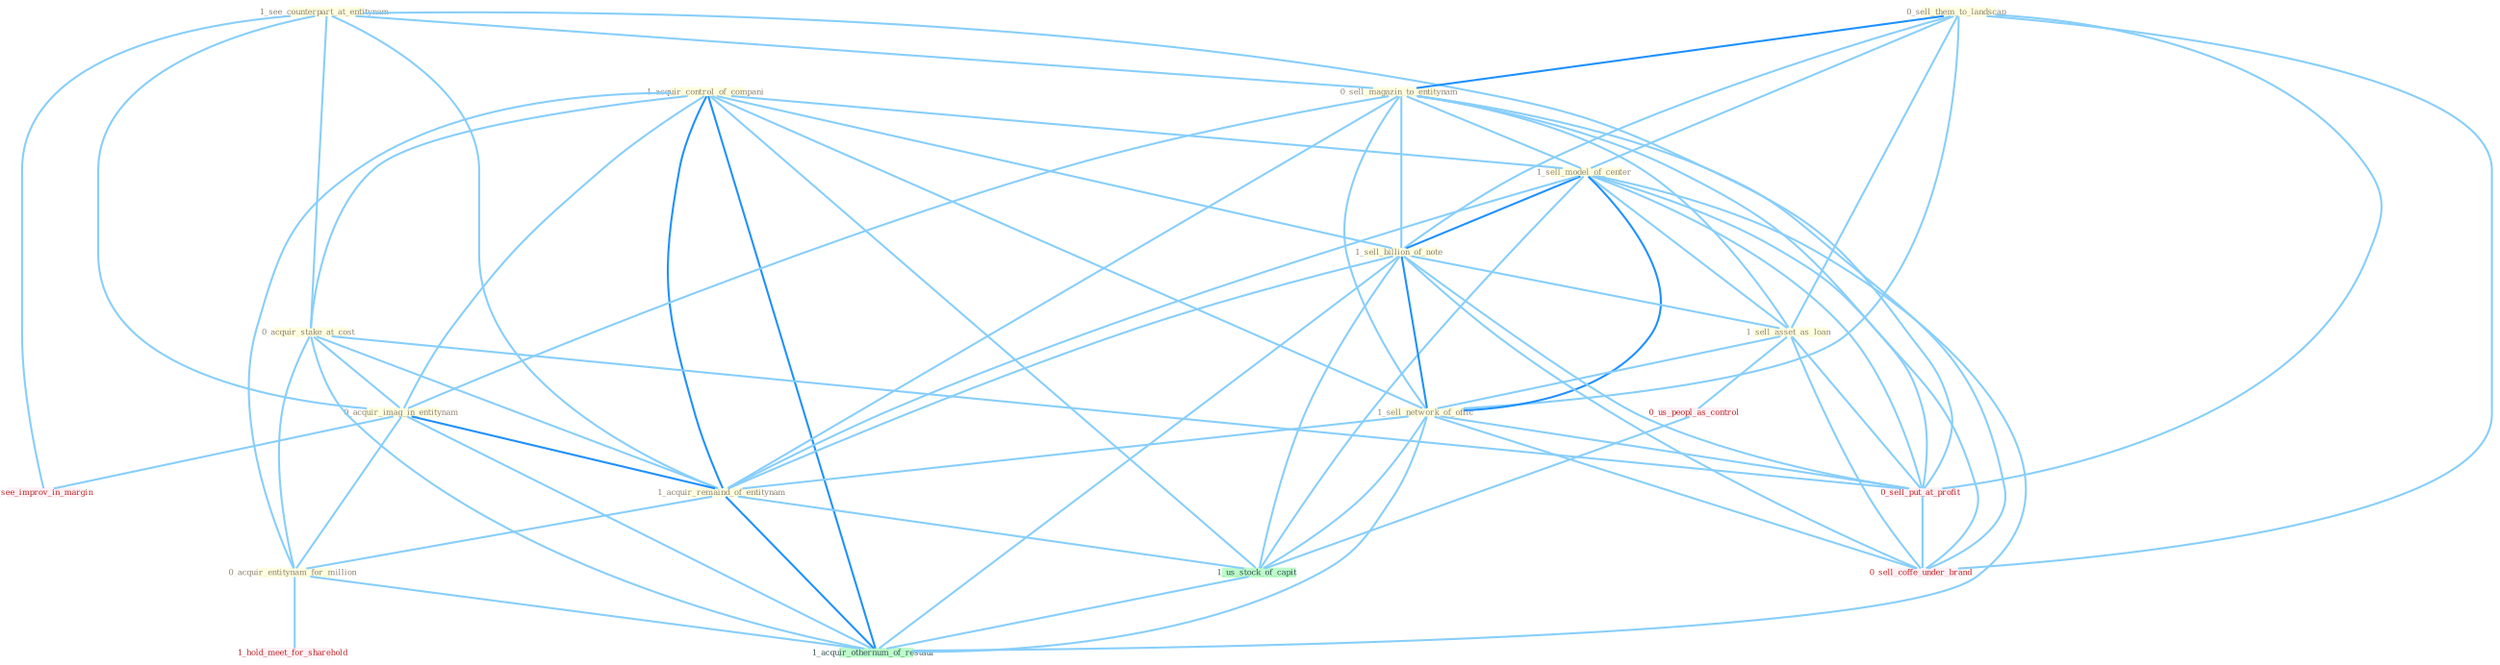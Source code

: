 Graph G{ 
    node
    [shape=polygon,style=filled,width=.5,height=.06,color="#BDFCC9",fixedsize=true,fontsize=4,
    fontcolor="#2f4f4f"];
    {node
    [color="#ffffe0", fontcolor="#8b7d6b"] "1_acquir_control_of_compani " "1_see_counterpart_at_entitynam " "0_acquir_stake_at_cost " "0_sell_them_to_landscap " "0_sell_magazin_to_entitynam " "0_acquir_imag_in_entitynam " "1_sell_model_of_center " "1_sell_billion_of_note " "1_sell_asset_as_loan " "1_sell_network_of_offic " "1_acquir_remaind_of_entitynam " "0_acquir_entitynam_for_million "}
{node [color="#fff0f5", fontcolor="#b22222"] "0_us_peopl_as_control " "0_sell_put_at_profit " "1_see_improv_in_margin " "0_sell_coffe_under_brand " "1_hold_meet_for_sharehold "}
edge [color="#B0E2FF"];

	"1_acquir_control_of_compani " -- "0_acquir_stake_at_cost " [w="1", color="#87cefa" ];
	"1_acquir_control_of_compani " -- "0_acquir_imag_in_entitynam " [w="1", color="#87cefa" ];
	"1_acquir_control_of_compani " -- "1_sell_model_of_center " [w="1", color="#87cefa" ];
	"1_acquir_control_of_compani " -- "1_sell_billion_of_note " [w="1", color="#87cefa" ];
	"1_acquir_control_of_compani " -- "1_sell_network_of_offic " [w="1", color="#87cefa" ];
	"1_acquir_control_of_compani " -- "1_acquir_remaind_of_entitynam " [w="2", color="#1e90ff" , len=0.8];
	"1_acquir_control_of_compani " -- "0_acquir_entitynam_for_million " [w="1", color="#87cefa" ];
	"1_acquir_control_of_compani " -- "1_us_stock_of_capit " [w="1", color="#87cefa" ];
	"1_acquir_control_of_compani " -- "1_acquir_othernum_of_restaur " [w="2", color="#1e90ff" , len=0.8];
	"1_see_counterpart_at_entitynam " -- "0_acquir_stake_at_cost " [w="1", color="#87cefa" ];
	"1_see_counterpart_at_entitynam " -- "0_sell_magazin_to_entitynam " [w="1", color="#87cefa" ];
	"1_see_counterpart_at_entitynam " -- "0_acquir_imag_in_entitynam " [w="1", color="#87cefa" ];
	"1_see_counterpart_at_entitynam " -- "1_acquir_remaind_of_entitynam " [w="1", color="#87cefa" ];
	"1_see_counterpart_at_entitynam " -- "0_sell_put_at_profit " [w="1", color="#87cefa" ];
	"1_see_counterpart_at_entitynam " -- "1_see_improv_in_margin " [w="1", color="#87cefa" ];
	"0_acquir_stake_at_cost " -- "0_acquir_imag_in_entitynam " [w="1", color="#87cefa" ];
	"0_acquir_stake_at_cost " -- "1_acquir_remaind_of_entitynam " [w="1", color="#87cefa" ];
	"0_acquir_stake_at_cost " -- "0_acquir_entitynam_for_million " [w="1", color="#87cefa" ];
	"0_acquir_stake_at_cost " -- "0_sell_put_at_profit " [w="1", color="#87cefa" ];
	"0_acquir_stake_at_cost " -- "1_acquir_othernum_of_restaur " [w="1", color="#87cefa" ];
	"0_sell_them_to_landscap " -- "0_sell_magazin_to_entitynam " [w="2", color="#1e90ff" , len=0.8];
	"0_sell_them_to_landscap " -- "1_sell_model_of_center " [w="1", color="#87cefa" ];
	"0_sell_them_to_landscap " -- "1_sell_billion_of_note " [w="1", color="#87cefa" ];
	"0_sell_them_to_landscap " -- "1_sell_asset_as_loan " [w="1", color="#87cefa" ];
	"0_sell_them_to_landscap " -- "1_sell_network_of_offic " [w="1", color="#87cefa" ];
	"0_sell_them_to_landscap " -- "0_sell_put_at_profit " [w="1", color="#87cefa" ];
	"0_sell_them_to_landscap " -- "0_sell_coffe_under_brand " [w="1", color="#87cefa" ];
	"0_sell_magazin_to_entitynam " -- "0_acquir_imag_in_entitynam " [w="1", color="#87cefa" ];
	"0_sell_magazin_to_entitynam " -- "1_sell_model_of_center " [w="1", color="#87cefa" ];
	"0_sell_magazin_to_entitynam " -- "1_sell_billion_of_note " [w="1", color="#87cefa" ];
	"0_sell_magazin_to_entitynam " -- "1_sell_asset_as_loan " [w="1", color="#87cefa" ];
	"0_sell_magazin_to_entitynam " -- "1_sell_network_of_offic " [w="1", color="#87cefa" ];
	"0_sell_magazin_to_entitynam " -- "1_acquir_remaind_of_entitynam " [w="1", color="#87cefa" ];
	"0_sell_magazin_to_entitynam " -- "0_sell_put_at_profit " [w="1", color="#87cefa" ];
	"0_sell_magazin_to_entitynam " -- "0_sell_coffe_under_brand " [w="1", color="#87cefa" ];
	"0_acquir_imag_in_entitynam " -- "1_acquir_remaind_of_entitynam " [w="2", color="#1e90ff" , len=0.8];
	"0_acquir_imag_in_entitynam " -- "0_acquir_entitynam_for_million " [w="1", color="#87cefa" ];
	"0_acquir_imag_in_entitynam " -- "1_see_improv_in_margin " [w="1", color="#87cefa" ];
	"0_acquir_imag_in_entitynam " -- "1_acquir_othernum_of_restaur " [w="1", color="#87cefa" ];
	"1_sell_model_of_center " -- "1_sell_billion_of_note " [w="2", color="#1e90ff" , len=0.8];
	"1_sell_model_of_center " -- "1_sell_asset_as_loan " [w="1", color="#87cefa" ];
	"1_sell_model_of_center " -- "1_sell_network_of_offic " [w="2", color="#1e90ff" , len=0.8];
	"1_sell_model_of_center " -- "1_acquir_remaind_of_entitynam " [w="1", color="#87cefa" ];
	"1_sell_model_of_center " -- "0_sell_put_at_profit " [w="1", color="#87cefa" ];
	"1_sell_model_of_center " -- "1_us_stock_of_capit " [w="1", color="#87cefa" ];
	"1_sell_model_of_center " -- "0_sell_coffe_under_brand " [w="1", color="#87cefa" ];
	"1_sell_model_of_center " -- "1_acquir_othernum_of_restaur " [w="1", color="#87cefa" ];
	"1_sell_billion_of_note " -- "1_sell_asset_as_loan " [w="1", color="#87cefa" ];
	"1_sell_billion_of_note " -- "1_sell_network_of_offic " [w="2", color="#1e90ff" , len=0.8];
	"1_sell_billion_of_note " -- "1_acquir_remaind_of_entitynam " [w="1", color="#87cefa" ];
	"1_sell_billion_of_note " -- "0_sell_put_at_profit " [w="1", color="#87cefa" ];
	"1_sell_billion_of_note " -- "1_us_stock_of_capit " [w="1", color="#87cefa" ];
	"1_sell_billion_of_note " -- "0_sell_coffe_under_brand " [w="1", color="#87cefa" ];
	"1_sell_billion_of_note " -- "1_acquir_othernum_of_restaur " [w="1", color="#87cefa" ];
	"1_sell_asset_as_loan " -- "1_sell_network_of_offic " [w="1", color="#87cefa" ];
	"1_sell_asset_as_loan " -- "0_us_peopl_as_control " [w="1", color="#87cefa" ];
	"1_sell_asset_as_loan " -- "0_sell_put_at_profit " [w="1", color="#87cefa" ];
	"1_sell_asset_as_loan " -- "0_sell_coffe_under_brand " [w="1", color="#87cefa" ];
	"1_sell_network_of_offic " -- "1_acquir_remaind_of_entitynam " [w="1", color="#87cefa" ];
	"1_sell_network_of_offic " -- "0_sell_put_at_profit " [w="1", color="#87cefa" ];
	"1_sell_network_of_offic " -- "1_us_stock_of_capit " [w="1", color="#87cefa" ];
	"1_sell_network_of_offic " -- "0_sell_coffe_under_brand " [w="1", color="#87cefa" ];
	"1_sell_network_of_offic " -- "1_acquir_othernum_of_restaur " [w="1", color="#87cefa" ];
	"1_acquir_remaind_of_entitynam " -- "0_acquir_entitynam_for_million " [w="1", color="#87cefa" ];
	"1_acquir_remaind_of_entitynam " -- "1_us_stock_of_capit " [w="1", color="#87cefa" ];
	"1_acquir_remaind_of_entitynam " -- "1_acquir_othernum_of_restaur " [w="2", color="#1e90ff" , len=0.8];
	"0_acquir_entitynam_for_million " -- "1_hold_meet_for_sharehold " [w="1", color="#87cefa" ];
	"0_acquir_entitynam_for_million " -- "1_acquir_othernum_of_restaur " [w="1", color="#87cefa" ];
	"0_us_peopl_as_control " -- "1_us_stock_of_capit " [w="1", color="#87cefa" ];
	"0_sell_put_at_profit " -- "0_sell_coffe_under_brand " [w="1", color="#87cefa" ];
	"1_us_stock_of_capit " -- "1_acquir_othernum_of_restaur " [w="1", color="#87cefa" ];
}